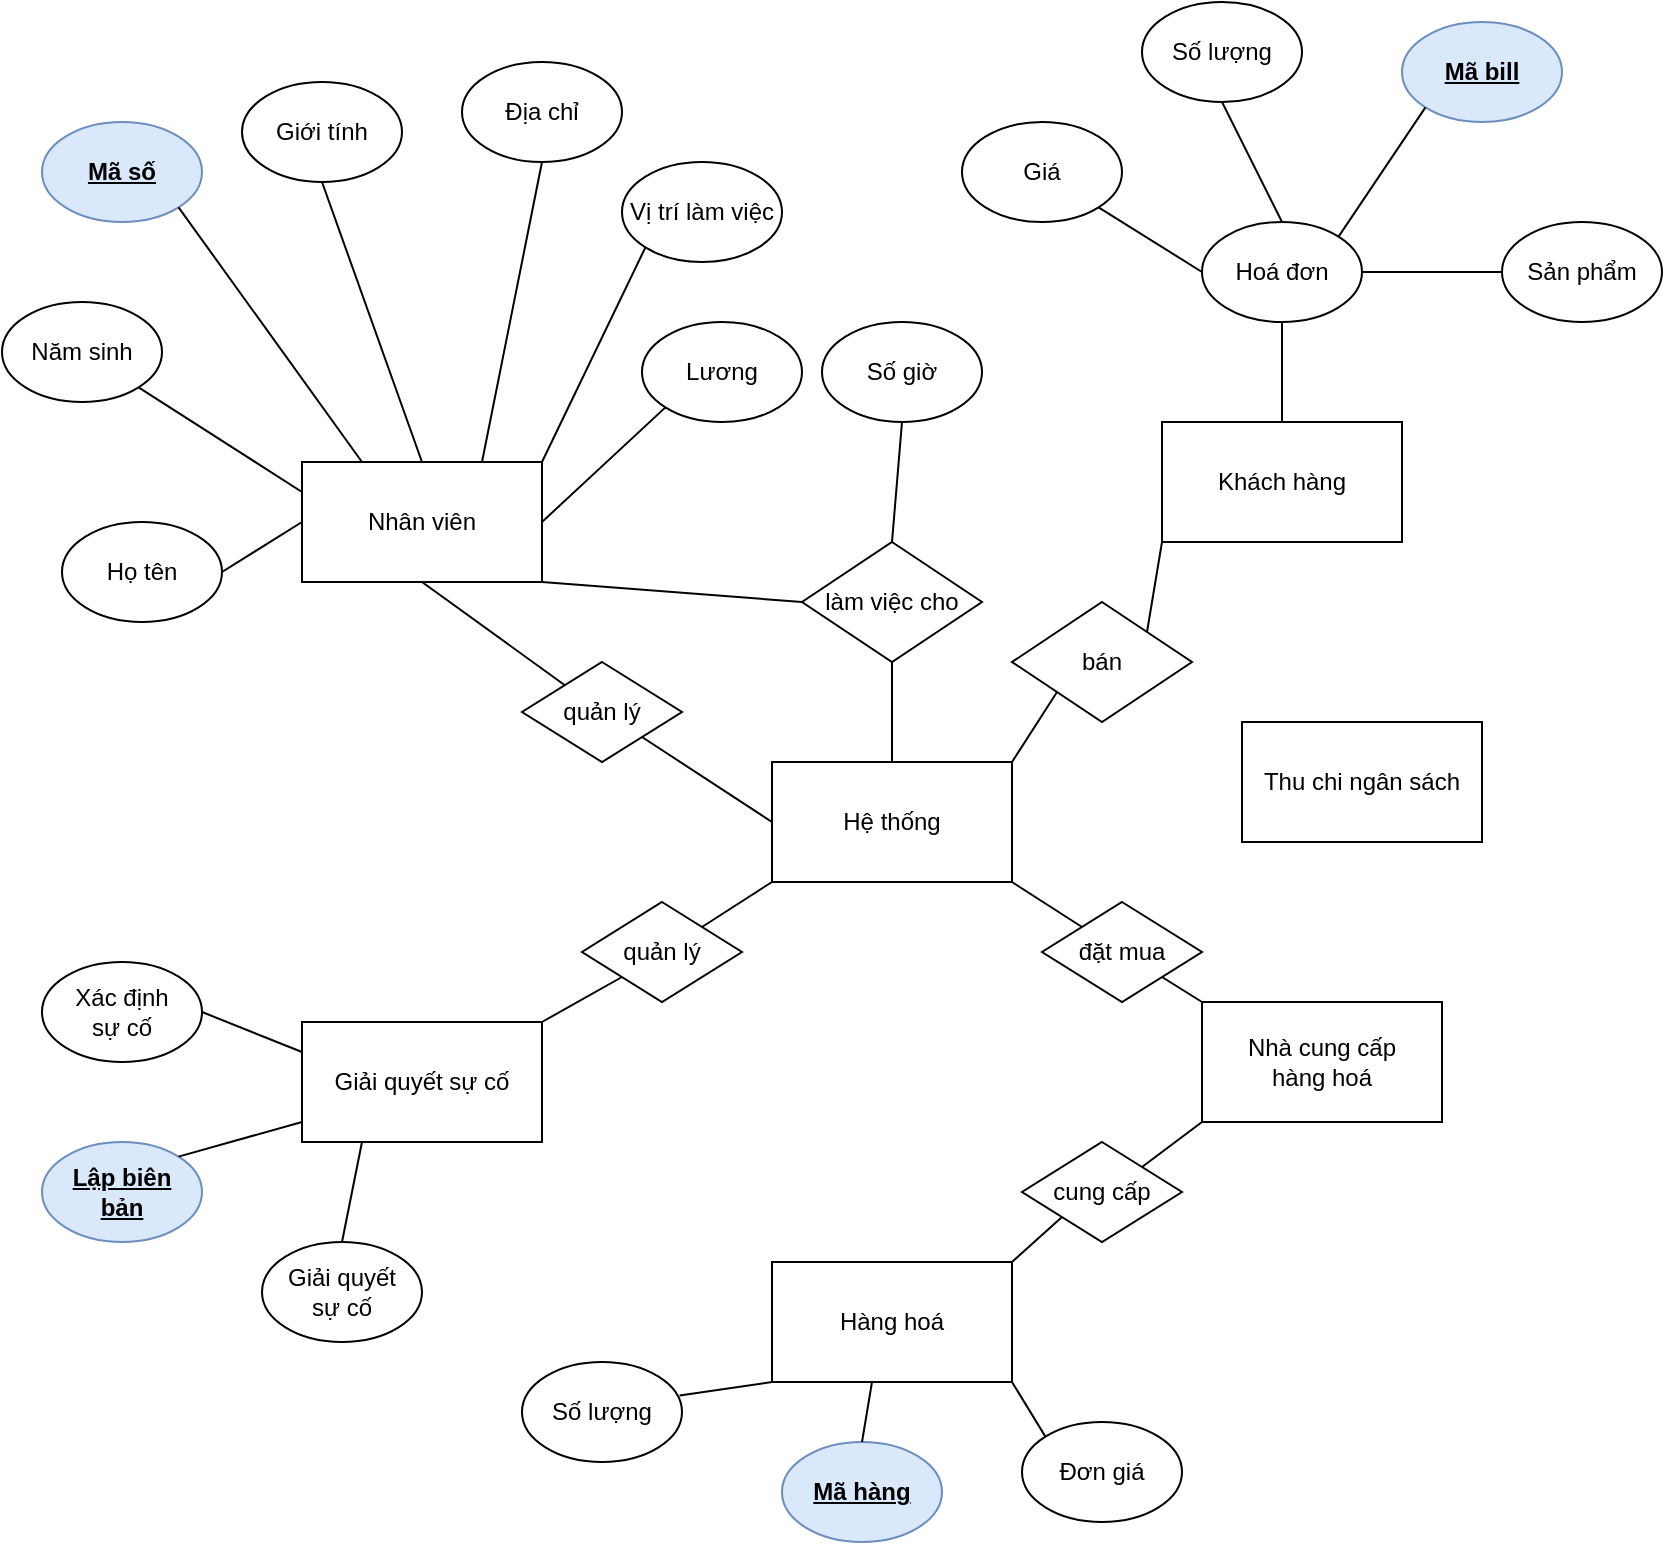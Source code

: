<mxfile version="17.2.1" type="github">
  <diagram id="aaBFC2aLXMAM-OdhvOlt" name="Page-1">
    <mxGraphModel dx="867" dy="511" grid="1" gridSize="10" guides="1" tooltips="1" connect="1" arrows="1" fold="1" page="1" pageScale="1" pageWidth="850" pageHeight="1100" math="0" shadow="0">
      <root>
        <mxCell id="0" />
        <mxCell id="1" parent="0" />
        <mxCell id="tPt55b8hwKu2Nv7xcod_-1" value="Hệ thống" style="rounded=0;whiteSpace=wrap;html=1;" parent="1" vertex="1">
          <mxGeometry x="385" y="400" width="120" height="60" as="geometry" />
        </mxCell>
        <mxCell id="tPt55b8hwKu2Nv7xcod_-2" value="Nhân viên" style="rounded=0;whiteSpace=wrap;html=1;" parent="1" vertex="1">
          <mxGeometry x="150" y="250" width="120" height="60" as="geometry" />
        </mxCell>
        <mxCell id="tPt55b8hwKu2Nv7xcod_-3" value="Giải quyết sự cố" style="rounded=0;whiteSpace=wrap;html=1;" parent="1" vertex="1">
          <mxGeometry x="150" y="530" width="120" height="60" as="geometry" />
        </mxCell>
        <mxCell id="tPt55b8hwKu2Nv7xcod_-4" value="Thu chi ngân sách" style="rounded=0;whiteSpace=wrap;html=1;" parent="1" vertex="1">
          <mxGeometry x="620" y="380" width="120" height="60" as="geometry" />
        </mxCell>
        <mxCell id="tPt55b8hwKu2Nv7xcod_-8" value="" style="endArrow=none;html=1;rounded=0;entryX=0;entryY=0.5;entryDx=0;entryDy=0;startArrow=none;exitX=1;exitY=1;exitDx=0;exitDy=0;" parent="1" source="tPt55b8hwKu2Nv7xcod_-9" target="tPt55b8hwKu2Nv7xcod_-1" edge="1">
          <mxGeometry width="50" height="50" relative="1" as="geometry">
            <mxPoint x="330" y="400" as="sourcePoint" />
            <mxPoint x="450" y="280" as="targetPoint" />
          </mxGeometry>
        </mxCell>
        <mxCell id="tPt55b8hwKu2Nv7xcod_-9" value="quản lý" style="rhombus;whiteSpace=wrap;html=1;" parent="1" vertex="1">
          <mxGeometry x="260" y="350" width="80" height="50" as="geometry" />
        </mxCell>
        <mxCell id="tPt55b8hwKu2Nv7xcod_-10" value="" style="endArrow=none;html=1;rounded=0;exitX=0.5;exitY=1;exitDx=0;exitDy=0;" parent="1" source="tPt55b8hwKu2Nv7xcod_-2" target="tPt55b8hwKu2Nv7xcod_-9" edge="1">
          <mxGeometry width="50" height="50" relative="1" as="geometry">
            <mxPoint x="240" y="310" as="sourcePoint" />
            <mxPoint x="350" y="385" as="targetPoint" />
          </mxGeometry>
        </mxCell>
        <mxCell id="tPt55b8hwKu2Nv7xcod_-11" value="Họ tên" style="ellipse;whiteSpace=wrap;html=1;" parent="1" vertex="1">
          <mxGeometry x="30" y="280" width="80" height="50" as="geometry" />
        </mxCell>
        <mxCell id="tPt55b8hwKu2Nv7xcod_-12" value="Năm sinh" style="ellipse;whiteSpace=wrap;html=1;" parent="1" vertex="1">
          <mxGeometry y="170" width="80" height="50" as="geometry" />
        </mxCell>
        <mxCell id="tPt55b8hwKu2Nv7xcod_-13" value="&lt;u&gt;&lt;b&gt;Mã số&lt;/b&gt;&lt;/u&gt;" style="ellipse;whiteSpace=wrap;html=1;fillColor=#dae8fc;strokeColor=#6c8ebf;" parent="1" vertex="1">
          <mxGeometry x="20" y="80" width="80" height="50" as="geometry" />
        </mxCell>
        <mxCell id="tPt55b8hwKu2Nv7xcod_-15" value="Giới tính" style="ellipse;whiteSpace=wrap;html=1;" parent="1" vertex="1">
          <mxGeometry x="120" y="60" width="80" height="50" as="geometry" />
        </mxCell>
        <mxCell id="tPt55b8hwKu2Nv7xcod_-16" value="Địa chỉ" style="ellipse;whiteSpace=wrap;html=1;" parent="1" vertex="1">
          <mxGeometry x="230" y="50" width="80" height="50" as="geometry" />
        </mxCell>
        <mxCell id="tPt55b8hwKu2Nv7xcod_-17" value="Vị trí làm việc" style="ellipse;whiteSpace=wrap;html=1;" parent="1" vertex="1">
          <mxGeometry x="310" y="100" width="80" height="50" as="geometry" />
        </mxCell>
        <mxCell id="tPt55b8hwKu2Nv7xcod_-18" value="Lương" style="ellipse;whiteSpace=wrap;html=1;" parent="1" vertex="1">
          <mxGeometry x="320" y="180" width="80" height="50" as="geometry" />
        </mxCell>
        <mxCell id="tPt55b8hwKu2Nv7xcod_-20" value="" style="endArrow=none;html=1;rounded=0;exitX=1;exitY=0.5;exitDx=0;exitDy=0;entryX=0;entryY=0.5;entryDx=0;entryDy=0;" parent="1" source="tPt55b8hwKu2Nv7xcod_-11" target="tPt55b8hwKu2Nv7xcod_-2" edge="1">
          <mxGeometry width="50" height="50" relative="1" as="geometry">
            <mxPoint x="400" y="230" as="sourcePoint" />
            <mxPoint x="450" y="180" as="targetPoint" />
          </mxGeometry>
        </mxCell>
        <mxCell id="tPt55b8hwKu2Nv7xcod_-21" value="" style="endArrow=none;html=1;rounded=0;entryX=1;entryY=1;entryDx=0;entryDy=0;exitX=0;exitY=0.25;exitDx=0;exitDy=0;" parent="1" source="tPt55b8hwKu2Nv7xcod_-2" target="tPt55b8hwKu2Nv7xcod_-12" edge="1">
          <mxGeometry width="50" height="50" relative="1" as="geometry">
            <mxPoint x="400" y="230" as="sourcePoint" />
            <mxPoint x="450" y="180" as="targetPoint" />
          </mxGeometry>
        </mxCell>
        <mxCell id="tPt55b8hwKu2Nv7xcod_-22" value="" style="endArrow=none;html=1;rounded=0;entryX=1;entryY=1;entryDx=0;entryDy=0;exitX=0.25;exitY=0;exitDx=0;exitDy=0;" parent="1" source="tPt55b8hwKu2Nv7xcod_-2" target="tPt55b8hwKu2Nv7xcod_-13" edge="1">
          <mxGeometry width="50" height="50" relative="1" as="geometry">
            <mxPoint x="400" y="230" as="sourcePoint" />
            <mxPoint x="450" y="180" as="targetPoint" />
          </mxGeometry>
        </mxCell>
        <mxCell id="tPt55b8hwKu2Nv7xcod_-23" value="" style="endArrow=none;html=1;rounded=0;entryX=0.5;entryY=1;entryDx=0;entryDy=0;exitX=0.5;exitY=0;exitDx=0;exitDy=0;" parent="1" source="tPt55b8hwKu2Nv7xcod_-2" target="tPt55b8hwKu2Nv7xcod_-15" edge="1">
          <mxGeometry width="50" height="50" relative="1" as="geometry">
            <mxPoint x="400" y="230" as="sourcePoint" />
            <mxPoint x="450" y="180" as="targetPoint" />
          </mxGeometry>
        </mxCell>
        <mxCell id="tPt55b8hwKu2Nv7xcod_-24" value="" style="endArrow=none;html=1;rounded=0;entryX=0.5;entryY=1;entryDx=0;entryDy=0;exitX=0.75;exitY=0;exitDx=0;exitDy=0;" parent="1" source="tPt55b8hwKu2Nv7xcod_-2" target="tPt55b8hwKu2Nv7xcod_-16" edge="1">
          <mxGeometry width="50" height="50" relative="1" as="geometry">
            <mxPoint x="400" y="230" as="sourcePoint" />
            <mxPoint x="450" y="180" as="targetPoint" />
          </mxGeometry>
        </mxCell>
        <mxCell id="tPt55b8hwKu2Nv7xcod_-25" value="" style="endArrow=none;html=1;rounded=0;entryX=0;entryY=1;entryDx=0;entryDy=0;exitX=1;exitY=0;exitDx=0;exitDy=0;" parent="1" source="tPt55b8hwKu2Nv7xcod_-2" target="tPt55b8hwKu2Nv7xcod_-17" edge="1">
          <mxGeometry width="50" height="50" relative="1" as="geometry">
            <mxPoint x="400" y="230" as="sourcePoint" />
            <mxPoint x="450" y="180" as="targetPoint" />
          </mxGeometry>
        </mxCell>
        <mxCell id="tPt55b8hwKu2Nv7xcod_-26" value="" style="endArrow=none;html=1;rounded=0;entryX=0;entryY=1;entryDx=0;entryDy=0;exitX=1;exitY=0.5;exitDx=0;exitDy=0;" parent="1" source="tPt55b8hwKu2Nv7xcod_-2" target="tPt55b8hwKu2Nv7xcod_-18" edge="1">
          <mxGeometry width="50" height="50" relative="1" as="geometry">
            <mxPoint x="400" y="230" as="sourcePoint" />
            <mxPoint x="450" y="180" as="targetPoint" />
          </mxGeometry>
        </mxCell>
        <mxCell id="tPt55b8hwKu2Nv7xcod_-27" value="làm việc cho" style="rhombus;whiteSpace=wrap;html=1;" parent="1" vertex="1">
          <mxGeometry x="400" y="290" width="90" height="60" as="geometry" />
        </mxCell>
        <mxCell id="tPt55b8hwKu2Nv7xcod_-28" value="" style="endArrow=none;html=1;rounded=0;entryX=1;entryY=1;entryDx=0;entryDy=0;exitX=0;exitY=0.5;exitDx=0;exitDy=0;" parent="1" source="tPt55b8hwKu2Nv7xcod_-27" target="tPt55b8hwKu2Nv7xcod_-2" edge="1">
          <mxGeometry width="50" height="50" relative="1" as="geometry">
            <mxPoint x="400" y="430" as="sourcePoint" />
            <mxPoint x="450" y="380" as="targetPoint" />
          </mxGeometry>
        </mxCell>
        <mxCell id="tPt55b8hwKu2Nv7xcod_-32" value="" style="endArrow=none;html=1;rounded=0;entryX=0.5;entryY=1;entryDx=0;entryDy=0;exitX=0.5;exitY=0;exitDx=0;exitDy=0;" parent="1" source="tPt55b8hwKu2Nv7xcod_-1" target="tPt55b8hwKu2Nv7xcod_-27" edge="1">
          <mxGeometry width="50" height="50" relative="1" as="geometry">
            <mxPoint x="400" y="430" as="sourcePoint" />
            <mxPoint x="450" y="380" as="targetPoint" />
          </mxGeometry>
        </mxCell>
        <mxCell id="tPt55b8hwKu2Nv7xcod_-34" value="Số giờ" style="ellipse;whiteSpace=wrap;html=1;" parent="1" vertex="1">
          <mxGeometry x="410" y="180" width="80" height="50" as="geometry" />
        </mxCell>
        <mxCell id="tPt55b8hwKu2Nv7xcod_-35" value="" style="endArrow=none;html=1;rounded=0;entryX=0.5;entryY=1;entryDx=0;entryDy=0;exitX=0.5;exitY=0;exitDx=0;exitDy=0;" parent="1" source="tPt55b8hwKu2Nv7xcod_-27" target="tPt55b8hwKu2Nv7xcod_-34" edge="1">
          <mxGeometry width="50" height="50" relative="1" as="geometry">
            <mxPoint x="530" y="420" as="sourcePoint" />
            <mxPoint x="450" y="480" as="targetPoint" />
          </mxGeometry>
        </mxCell>
        <mxCell id="tPt55b8hwKu2Nv7xcod_-39" value="" style="endArrow=none;html=1;rounded=0;entryX=0;entryY=1;entryDx=0;entryDy=0;exitX=1;exitY=0;exitDx=0;exitDy=0;startArrow=none;" parent="1" source="tPt55b8hwKu2Nv7xcod_-41" target="tPt55b8hwKu2Nv7xcod_-1" edge="1">
          <mxGeometry width="50" height="50" relative="1" as="geometry">
            <mxPoint x="400" y="630" as="sourcePoint" />
            <mxPoint x="450" y="580" as="targetPoint" />
          </mxGeometry>
        </mxCell>
        <mxCell id="tPt55b8hwKu2Nv7xcod_-40" value="Xác định&lt;br&gt;sự cố" style="ellipse;whiteSpace=wrap;html=1;" parent="1" vertex="1">
          <mxGeometry x="20" y="500" width="80" height="50" as="geometry" />
        </mxCell>
        <mxCell id="tPt55b8hwKu2Nv7xcod_-41" value="quản lý" style="rhombus;whiteSpace=wrap;html=1;" parent="1" vertex="1">
          <mxGeometry x="290" y="470" width="80" height="50" as="geometry" />
        </mxCell>
        <mxCell id="tPt55b8hwKu2Nv7xcod_-42" value="" style="endArrow=none;html=1;rounded=0;entryX=0;entryY=1;entryDx=0;entryDy=0;exitX=1;exitY=0;exitDx=0;exitDy=0;" parent="1" source="tPt55b8hwKu2Nv7xcod_-3" target="tPt55b8hwKu2Nv7xcod_-41" edge="1">
          <mxGeometry width="50" height="50" relative="1" as="geometry">
            <mxPoint x="270" y="530" as="sourcePoint" />
            <mxPoint x="385" y="460" as="targetPoint" />
          </mxGeometry>
        </mxCell>
        <mxCell id="tPt55b8hwKu2Nv7xcod_-43" value="&lt;b&gt;&lt;u&gt;Lập biên&lt;br&gt;bản&lt;/u&gt;&lt;/b&gt;" style="ellipse;whiteSpace=wrap;html=1;fillColor=#dae8fc;strokeColor=#6c8ebf;" parent="1" vertex="1">
          <mxGeometry x="20" y="590" width="80" height="50" as="geometry" />
        </mxCell>
        <mxCell id="tPt55b8hwKu2Nv7xcod_-44" value="Giải quyết&lt;br&gt;sự cố" style="ellipse;whiteSpace=wrap;html=1;" parent="1" vertex="1">
          <mxGeometry x="130" y="640" width="80" height="50" as="geometry" />
        </mxCell>
        <mxCell id="tPt55b8hwKu2Nv7xcod_-46" style="edgeStyle=orthogonalEdgeStyle;rounded=0;orthogonalLoop=1;jettySize=auto;html=1;exitX=0.5;exitY=1;exitDx=0;exitDy=0;" parent="1" source="tPt55b8hwKu2Nv7xcod_-43" target="tPt55b8hwKu2Nv7xcod_-43" edge="1">
          <mxGeometry relative="1" as="geometry" />
        </mxCell>
        <mxCell id="tPt55b8hwKu2Nv7xcod_-47" value="" style="endArrow=none;html=1;rounded=0;exitX=1;exitY=0.5;exitDx=0;exitDy=0;entryX=0;entryY=0.25;entryDx=0;entryDy=0;" parent="1" source="tPt55b8hwKu2Nv7xcod_-40" target="tPt55b8hwKu2Nv7xcod_-3" edge="1">
          <mxGeometry width="50" height="50" relative="1" as="geometry">
            <mxPoint x="400" y="620" as="sourcePoint" />
            <mxPoint x="450" y="570" as="targetPoint" />
          </mxGeometry>
        </mxCell>
        <mxCell id="tPt55b8hwKu2Nv7xcod_-48" value="" style="endArrow=none;html=1;rounded=0;exitX=1;exitY=0;exitDx=0;exitDy=0;" parent="1" source="tPt55b8hwKu2Nv7xcod_-43" edge="1">
          <mxGeometry width="50" height="50" relative="1" as="geometry">
            <mxPoint x="400" y="620" as="sourcePoint" />
            <mxPoint x="150" y="580" as="targetPoint" />
          </mxGeometry>
        </mxCell>
        <mxCell id="tPt55b8hwKu2Nv7xcod_-49" value="" style="endArrow=none;html=1;rounded=0;exitX=0.5;exitY=0;exitDx=0;exitDy=0;entryX=0.25;entryY=1;entryDx=0;entryDy=0;" parent="1" source="tPt55b8hwKu2Nv7xcod_-44" target="tPt55b8hwKu2Nv7xcod_-3" edge="1">
          <mxGeometry width="50" height="50" relative="1" as="geometry">
            <mxPoint x="400" y="620" as="sourcePoint" />
            <mxPoint x="450" y="570" as="targetPoint" />
          </mxGeometry>
        </mxCell>
        <mxCell id="tPt55b8hwKu2Nv7xcod_-50" value="Nhà cung cấp&lt;br&gt;hàng hoá" style="rounded=0;whiteSpace=wrap;html=1;" parent="1" vertex="1">
          <mxGeometry x="600" y="520" width="120" height="60" as="geometry" />
        </mxCell>
        <mxCell id="tPt55b8hwKu2Nv7xcod_-52" value="đặt mua" style="rhombus;whiteSpace=wrap;html=1;" parent="1" vertex="1">
          <mxGeometry x="520" y="470" width="80" height="50" as="geometry" />
        </mxCell>
        <mxCell id="tPt55b8hwKu2Nv7xcod_-53" value="" style="endArrow=none;html=1;rounded=0;entryX=1;entryY=1;entryDx=0;entryDy=0;exitX=0;exitY=0;exitDx=0;exitDy=0;" parent="1" source="tPt55b8hwKu2Nv7xcod_-52" target="tPt55b8hwKu2Nv7xcod_-1" edge="1">
          <mxGeometry width="50" height="50" relative="1" as="geometry">
            <mxPoint x="400" y="510" as="sourcePoint" />
            <mxPoint x="450" y="460" as="targetPoint" />
          </mxGeometry>
        </mxCell>
        <mxCell id="tPt55b8hwKu2Nv7xcod_-54" value="" style="endArrow=none;html=1;rounded=0;entryX=1;entryY=1;entryDx=0;entryDy=0;exitX=0;exitY=0;exitDx=0;exitDy=0;" parent="1" source="tPt55b8hwKu2Nv7xcod_-50" target="tPt55b8hwKu2Nv7xcod_-52" edge="1">
          <mxGeometry width="50" height="50" relative="1" as="geometry">
            <mxPoint x="400" y="510" as="sourcePoint" />
            <mxPoint x="450" y="460" as="targetPoint" />
          </mxGeometry>
        </mxCell>
        <mxCell id="tPt55b8hwKu2Nv7xcod_-55" value="Hàng hoá" style="rounded=0;whiteSpace=wrap;html=1;" parent="1" vertex="1">
          <mxGeometry x="385" y="650" width="120" height="60" as="geometry" />
        </mxCell>
        <mxCell id="tPt55b8hwKu2Nv7xcod_-56" value="cung cấp" style="rhombus;whiteSpace=wrap;html=1;" parent="1" vertex="1">
          <mxGeometry x="510" y="590" width="80" height="50" as="geometry" />
        </mxCell>
        <mxCell id="tPt55b8hwKu2Nv7xcod_-58" value="" style="endArrow=none;html=1;rounded=0;exitX=1;exitY=0;exitDx=0;exitDy=0;entryX=0;entryY=1;entryDx=0;entryDy=0;" parent="1" source="tPt55b8hwKu2Nv7xcod_-55" target="tPt55b8hwKu2Nv7xcod_-56" edge="1">
          <mxGeometry width="50" height="50" relative="1" as="geometry">
            <mxPoint x="400" y="610" as="sourcePoint" />
            <mxPoint x="450" y="560" as="targetPoint" />
          </mxGeometry>
        </mxCell>
        <mxCell id="tPt55b8hwKu2Nv7xcod_-59" value="" style="endArrow=none;html=1;rounded=0;entryX=0;entryY=1;entryDx=0;entryDy=0;exitX=1;exitY=0;exitDx=0;exitDy=0;" parent="1" source="tPt55b8hwKu2Nv7xcod_-56" target="tPt55b8hwKu2Nv7xcod_-50" edge="1">
          <mxGeometry width="50" height="50" relative="1" as="geometry">
            <mxPoint x="400" y="610" as="sourcePoint" />
            <mxPoint x="450" y="560" as="targetPoint" />
          </mxGeometry>
        </mxCell>
        <mxCell id="tPt55b8hwKu2Nv7xcod_-61" value="Số lượng" style="ellipse;whiteSpace=wrap;html=1;" parent="1" vertex="1">
          <mxGeometry x="260" y="700" width="80" height="50" as="geometry" />
        </mxCell>
        <mxCell id="tPt55b8hwKu2Nv7xcod_-63" value="Đơn giá" style="ellipse;whiteSpace=wrap;html=1;" parent="1" vertex="1">
          <mxGeometry x="510" y="730" width="80" height="50" as="geometry" />
        </mxCell>
        <mxCell id="tPt55b8hwKu2Nv7xcod_-65" value="" style="endArrow=none;html=1;rounded=0;entryX=0.985;entryY=0.336;entryDx=0;entryDy=0;exitX=0;exitY=1;exitDx=0;exitDy=0;entryPerimeter=0;" parent="1" source="tPt55b8hwKu2Nv7xcod_-55" target="tPt55b8hwKu2Nv7xcod_-61" edge="1">
          <mxGeometry width="50" height="50" relative="1" as="geometry">
            <mxPoint x="400" y="620" as="sourcePoint" />
            <mxPoint x="450" y="570" as="targetPoint" />
          </mxGeometry>
        </mxCell>
        <mxCell id="LF2R1_u_iDMUGirSH6gI-1" value="&lt;b&gt;&lt;u&gt;Mã hàng&lt;/u&gt;&lt;/b&gt;" style="ellipse;whiteSpace=wrap;html=1;fillColor=#dae8fc;strokeColor=#6c8ebf;" vertex="1" parent="1">
          <mxGeometry x="390" y="740" width="80" height="50" as="geometry" />
        </mxCell>
        <mxCell id="LF2R1_u_iDMUGirSH6gI-2" value="" style="endArrow=none;html=1;rounded=0;entryX=0.5;entryY=1;entryDx=0;entryDy=0;exitX=0.5;exitY=0;exitDx=0;exitDy=0;" edge="1" parent="1" source="LF2R1_u_iDMUGirSH6gI-1">
          <mxGeometry width="50" height="50" relative="1" as="geometry">
            <mxPoint x="285" y="700" as="sourcePoint" />
            <mxPoint x="435" y="710" as="targetPoint" />
          </mxGeometry>
        </mxCell>
        <mxCell id="LF2R1_u_iDMUGirSH6gI-3" value="" style="endArrow=none;html=1;rounded=0;entryX=1;entryY=1;entryDx=0;entryDy=0;exitX=0;exitY=0;exitDx=0;exitDy=0;" edge="1" parent="1" source="tPt55b8hwKu2Nv7xcod_-63" target="tPt55b8hwKu2Nv7xcod_-55">
          <mxGeometry width="50" height="50" relative="1" as="geometry">
            <mxPoint x="315" y="730" as="sourcePoint" />
            <mxPoint x="505" y="715" as="targetPoint" />
          </mxGeometry>
        </mxCell>
        <mxCell id="LF2R1_u_iDMUGirSH6gI-4" value="Khách hàng" style="rounded=0;whiteSpace=wrap;html=1;" vertex="1" parent="1">
          <mxGeometry x="580" y="230" width="120" height="60" as="geometry" />
        </mxCell>
        <mxCell id="LF2R1_u_iDMUGirSH6gI-5" value="bán" style="rhombus;whiteSpace=wrap;html=1;" vertex="1" parent="1">
          <mxGeometry x="505" y="320" width="90" height="60" as="geometry" />
        </mxCell>
        <mxCell id="LF2R1_u_iDMUGirSH6gI-6" value="" style="endArrow=none;html=1;rounded=0;entryX=0;entryY=1;entryDx=0;entryDy=0;exitX=1;exitY=0;exitDx=0;exitDy=0;" edge="1" parent="1" target="LF2R1_u_iDMUGirSH6gI-5" source="tPt55b8hwKu2Nv7xcod_-1">
          <mxGeometry width="50" height="50" relative="1" as="geometry">
            <mxPoint x="560" y="420" as="sourcePoint" />
            <mxPoint x="565" y="400" as="targetPoint" />
          </mxGeometry>
        </mxCell>
        <mxCell id="LF2R1_u_iDMUGirSH6gI-7" value="" style="endArrow=none;html=1;rounded=0;entryX=0;entryY=1;entryDx=0;entryDy=0;exitX=1;exitY=0;exitDx=0;exitDy=0;" edge="1" parent="1" source="LF2R1_u_iDMUGirSH6gI-5" target="LF2R1_u_iDMUGirSH6gI-4">
          <mxGeometry width="50" height="50" relative="1" as="geometry">
            <mxPoint x="645" y="440" as="sourcePoint" />
            <mxPoint x="565" y="250" as="targetPoint" />
          </mxGeometry>
        </mxCell>
        <mxCell id="LF2R1_u_iDMUGirSH6gI-8" value="Hoá đơn" style="ellipse;whiteSpace=wrap;html=1;" vertex="1" parent="1">
          <mxGeometry x="600" y="130" width="80" height="50" as="geometry" />
        </mxCell>
        <mxCell id="LF2R1_u_iDMUGirSH6gI-9" value="Giá" style="ellipse;whiteSpace=wrap;html=1;" vertex="1" parent="1">
          <mxGeometry x="480" y="80" width="80" height="50" as="geometry" />
        </mxCell>
        <mxCell id="LF2R1_u_iDMUGirSH6gI-11" value="Sản phẩm" style="ellipse;whiteSpace=wrap;html=1;" vertex="1" parent="1">
          <mxGeometry x="750" y="130" width="80" height="50" as="geometry" />
        </mxCell>
        <mxCell id="LF2R1_u_iDMUGirSH6gI-12" value="Số lượng" style="ellipse;whiteSpace=wrap;html=1;" vertex="1" parent="1">
          <mxGeometry x="570" y="20" width="80" height="50" as="geometry" />
        </mxCell>
        <mxCell id="LF2R1_u_iDMUGirSH6gI-13" value="&lt;b&gt;&lt;u&gt;Mã bill&lt;/u&gt;&lt;/b&gt;" style="ellipse;whiteSpace=wrap;html=1;fillColor=#dae8fc;strokeColor=#6c8ebf;" vertex="1" parent="1">
          <mxGeometry x="700" y="30" width="80" height="50" as="geometry" />
        </mxCell>
        <mxCell id="LF2R1_u_iDMUGirSH6gI-14" value="" style="endArrow=none;html=1;rounded=0;entryX=0.5;entryY=0;entryDx=0;entryDy=0;exitX=0.5;exitY=1;exitDx=0;exitDy=0;" edge="1" parent="1" source="LF2R1_u_iDMUGirSH6gI-8" target="LF2R1_u_iDMUGirSH6gI-4">
          <mxGeometry width="50" height="50" relative="1" as="geometry">
            <mxPoint x="500" y="270" as="sourcePoint" />
            <mxPoint x="550" y="220" as="targetPoint" />
          </mxGeometry>
        </mxCell>
        <mxCell id="LF2R1_u_iDMUGirSH6gI-15" value="" style="endArrow=none;html=1;rounded=0;entryX=1;entryY=1;entryDx=0;entryDy=0;exitX=0;exitY=0.5;exitDx=0;exitDy=0;" edge="1" parent="1" source="LF2R1_u_iDMUGirSH6gI-8" target="LF2R1_u_iDMUGirSH6gI-9">
          <mxGeometry width="50" height="50" relative="1" as="geometry">
            <mxPoint x="500" y="270" as="sourcePoint" />
            <mxPoint x="550" y="220" as="targetPoint" />
          </mxGeometry>
        </mxCell>
        <mxCell id="LF2R1_u_iDMUGirSH6gI-16" value="" style="endArrow=none;html=1;rounded=0;entryX=0.5;entryY=1;entryDx=0;entryDy=0;exitX=0.5;exitY=0;exitDx=0;exitDy=0;" edge="1" parent="1" source="LF2R1_u_iDMUGirSH6gI-8" target="LF2R1_u_iDMUGirSH6gI-12">
          <mxGeometry width="50" height="50" relative="1" as="geometry">
            <mxPoint x="500" y="270" as="sourcePoint" />
            <mxPoint x="550" y="220" as="targetPoint" />
          </mxGeometry>
        </mxCell>
        <mxCell id="LF2R1_u_iDMUGirSH6gI-17" value="" style="endArrow=none;html=1;rounded=0;entryX=0;entryY=1;entryDx=0;entryDy=0;exitX=1;exitY=0;exitDx=0;exitDy=0;" edge="1" parent="1" source="LF2R1_u_iDMUGirSH6gI-8" target="LF2R1_u_iDMUGirSH6gI-13">
          <mxGeometry width="50" height="50" relative="1" as="geometry">
            <mxPoint x="500" y="240" as="sourcePoint" />
            <mxPoint x="550" y="190" as="targetPoint" />
          </mxGeometry>
        </mxCell>
        <mxCell id="LF2R1_u_iDMUGirSH6gI-18" value="" style="endArrow=none;html=1;rounded=0;exitX=1;exitY=0.5;exitDx=0;exitDy=0;entryX=0;entryY=0.5;entryDx=0;entryDy=0;" edge="1" parent="1" source="LF2R1_u_iDMUGirSH6gI-8" target="LF2R1_u_iDMUGirSH6gI-11">
          <mxGeometry width="50" height="50" relative="1" as="geometry">
            <mxPoint x="700" y="200" as="sourcePoint" />
            <mxPoint x="750" y="150" as="targetPoint" />
          </mxGeometry>
        </mxCell>
      </root>
    </mxGraphModel>
  </diagram>
</mxfile>

